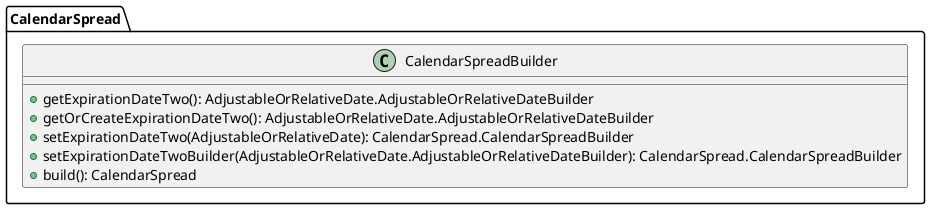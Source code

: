 @startuml

    class CalendarSpread.CalendarSpreadBuilder [[CalendarSpread.CalendarSpreadBuilder.html]] {
        +getExpirationDateTwo(): AdjustableOrRelativeDate.AdjustableOrRelativeDateBuilder
        +getOrCreateExpirationDateTwo(): AdjustableOrRelativeDate.AdjustableOrRelativeDateBuilder
        +setExpirationDateTwo(AdjustableOrRelativeDate): CalendarSpread.CalendarSpreadBuilder
        +setExpirationDateTwoBuilder(AdjustableOrRelativeDate.AdjustableOrRelativeDateBuilder): CalendarSpread.CalendarSpreadBuilder
        +build(): CalendarSpread
    }

@enduml
